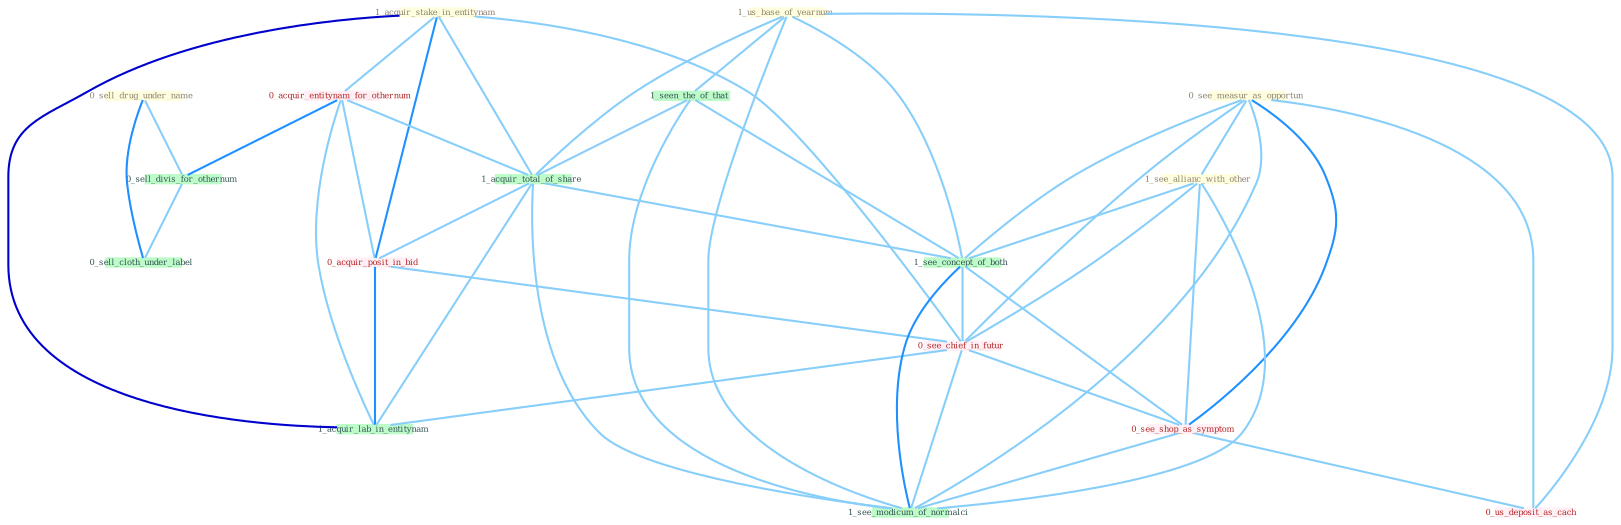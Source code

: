 Graph G{ 
    node
    [shape=polygon,style=filled,width=.5,height=.06,color="#BDFCC9",fixedsize=true,fontsize=4,
    fontcolor="#2f4f4f"];
    {node
    [color="#ffffe0", fontcolor="#8b7d6b"] "1_acquir_stake_in_entitynam " "0_see_measur_as_opportun " "1_see_allianc_with_other " "0_sell_drug_under_name " "1_us_base_of_yearnum "}
{node [color="#fff0f5", fontcolor="#b22222"] "0_acquir_entitynam_for_othernum " "0_acquir_posit_in_bid " "0_see_chief_in_futur " "0_see_shop_as_symptom " "0_us_deposit_as_cach "}
edge [color="#B0E2FF"];

	"1_acquir_stake_in_entitynam " -- "0_acquir_entitynam_for_othernum " [w="1", color="#87cefa" ];
	"1_acquir_stake_in_entitynam " -- "1_acquir_total_of_share " [w="1", color="#87cefa" ];
	"1_acquir_stake_in_entitynam " -- "0_acquir_posit_in_bid " [w="2", color="#1e90ff" , len=0.8];
	"1_acquir_stake_in_entitynam " -- "0_see_chief_in_futur " [w="1", color="#87cefa" ];
	"1_acquir_stake_in_entitynam " -- "1_acquir_lab_in_entitynam " [w="3", color="#0000cd" , len=0.6];
	"0_see_measur_as_opportun " -- "1_see_allianc_with_other " [w="1", color="#87cefa" ];
	"0_see_measur_as_opportun " -- "1_see_concept_of_both " [w="1", color="#87cefa" ];
	"0_see_measur_as_opportun " -- "0_see_chief_in_futur " [w="1", color="#87cefa" ];
	"0_see_measur_as_opportun " -- "0_see_shop_as_symptom " [w="2", color="#1e90ff" , len=0.8];
	"0_see_measur_as_opportun " -- "0_us_deposit_as_cach " [w="1", color="#87cefa" ];
	"0_see_measur_as_opportun " -- "1_see_modicum_of_normalci " [w="1", color="#87cefa" ];
	"1_see_allianc_with_other " -- "1_see_concept_of_both " [w="1", color="#87cefa" ];
	"1_see_allianc_with_other " -- "0_see_chief_in_futur " [w="1", color="#87cefa" ];
	"1_see_allianc_with_other " -- "0_see_shop_as_symptom " [w="1", color="#87cefa" ];
	"1_see_allianc_with_other " -- "1_see_modicum_of_normalci " [w="1", color="#87cefa" ];
	"0_sell_drug_under_name " -- "0_sell_divis_for_othernum " [w="1", color="#87cefa" ];
	"0_sell_drug_under_name " -- "0_sell_cloth_under_label " [w="2", color="#1e90ff" , len=0.8];
	"1_us_base_of_yearnum " -- "1_seen_the_of_that " [w="1", color="#87cefa" ];
	"1_us_base_of_yearnum " -- "1_acquir_total_of_share " [w="1", color="#87cefa" ];
	"1_us_base_of_yearnum " -- "1_see_concept_of_both " [w="1", color="#87cefa" ];
	"1_us_base_of_yearnum " -- "0_us_deposit_as_cach " [w="1", color="#87cefa" ];
	"1_us_base_of_yearnum " -- "1_see_modicum_of_normalci " [w="1", color="#87cefa" ];
	"0_acquir_entitynam_for_othernum " -- "0_sell_divis_for_othernum " [w="2", color="#1e90ff" , len=0.8];
	"0_acquir_entitynam_for_othernum " -- "1_acquir_total_of_share " [w="1", color="#87cefa" ];
	"0_acquir_entitynam_for_othernum " -- "0_acquir_posit_in_bid " [w="1", color="#87cefa" ];
	"0_acquir_entitynam_for_othernum " -- "1_acquir_lab_in_entitynam " [w="1", color="#87cefa" ];
	"1_seen_the_of_that " -- "1_acquir_total_of_share " [w="1", color="#87cefa" ];
	"1_seen_the_of_that " -- "1_see_concept_of_both " [w="1", color="#87cefa" ];
	"1_seen_the_of_that " -- "1_see_modicum_of_normalci " [w="1", color="#87cefa" ];
	"0_sell_divis_for_othernum " -- "0_sell_cloth_under_label " [w="1", color="#87cefa" ];
	"1_acquir_total_of_share " -- "0_acquir_posit_in_bid " [w="1", color="#87cefa" ];
	"1_acquir_total_of_share " -- "1_see_concept_of_both " [w="1", color="#87cefa" ];
	"1_acquir_total_of_share " -- "1_acquir_lab_in_entitynam " [w="1", color="#87cefa" ];
	"1_acquir_total_of_share " -- "1_see_modicum_of_normalci " [w="1", color="#87cefa" ];
	"0_acquir_posit_in_bid " -- "0_see_chief_in_futur " [w="1", color="#87cefa" ];
	"0_acquir_posit_in_bid " -- "1_acquir_lab_in_entitynam " [w="2", color="#1e90ff" , len=0.8];
	"1_see_concept_of_both " -- "0_see_chief_in_futur " [w="1", color="#87cefa" ];
	"1_see_concept_of_both " -- "0_see_shop_as_symptom " [w="1", color="#87cefa" ];
	"1_see_concept_of_both " -- "1_see_modicum_of_normalci " [w="2", color="#1e90ff" , len=0.8];
	"0_see_chief_in_futur " -- "0_see_shop_as_symptom " [w="1", color="#87cefa" ];
	"0_see_chief_in_futur " -- "1_acquir_lab_in_entitynam " [w="1", color="#87cefa" ];
	"0_see_chief_in_futur " -- "1_see_modicum_of_normalci " [w="1", color="#87cefa" ];
	"0_see_shop_as_symptom " -- "0_us_deposit_as_cach " [w="1", color="#87cefa" ];
	"0_see_shop_as_symptom " -- "1_see_modicum_of_normalci " [w="1", color="#87cefa" ];
}